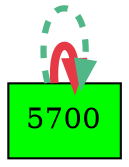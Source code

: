 digraph G{
rankdir=LR;
5700 [style=filled, shape=box, fillcolor="#00fe00", label="5700"];
5700 -> 5700 [color="#e63946",penwidth=4.00];
5700 -> 5700 [color="#52b788",style=dashed,penwidth=3.00];
}